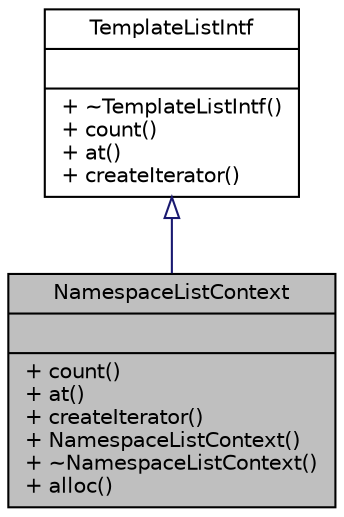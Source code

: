 digraph "NamespaceListContext"
{
 // LATEX_PDF_SIZE
  edge [fontname="Helvetica",fontsize="10",labelfontname="Helvetica",labelfontsize="10"];
  node [fontname="Helvetica",fontsize="10",shape=record];
  Node1 [label="{NamespaceListContext\n||+ count()\l+ at()\l+ createIterator()\l+ NamespaceListContext()\l+ ~NamespaceListContext()\l+ alloc()\l}",height=0.2,width=0.4,color="black", fillcolor="grey75", style="filled", fontcolor="black",tooltip=" "];
  Node2 -> Node1 [dir="back",color="midnightblue",fontsize="10",style="solid",arrowtail="onormal"];
  Node2 [label="{TemplateListIntf\n||+ ~TemplateListIntf()\l+ count()\l+ at()\l+ createIterator()\l}",height=0.2,width=0.4,color="black", fillcolor="white", style="filled",URL="$classTemplateListIntf.html",tooltip="Abstract read-only interface for a context value of type list."];
}
